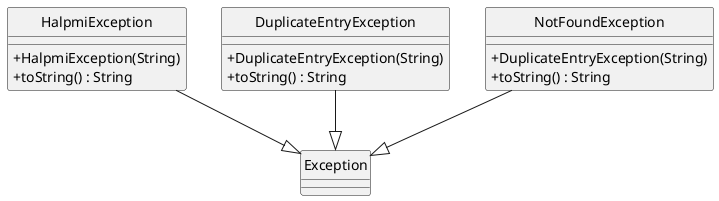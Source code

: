 @startuml
'https://plantuml.com/class-diagram
hide circle
skinparam classAttributeIconSize 0
class HalpmiException {
    +HalpmiException(String)
    +toString() : String
}
class DuplicateEntryException {
    +DuplicateEntryException(String)
    +toString() : String
 }

class NotFoundException {
    +DuplicateEntryException(String)
    +toString() : String
}
DuplicateEntryException --|> Exception
HalpmiException --|> Exception
NotFoundException --|> Exception
@enduml